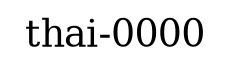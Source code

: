 digraph "thai-0000" {
	label=<<FONT POINT-SIZE="18">thai-0000</FONT>>;
	clusterrank=local;
	labelloc=t;
}
